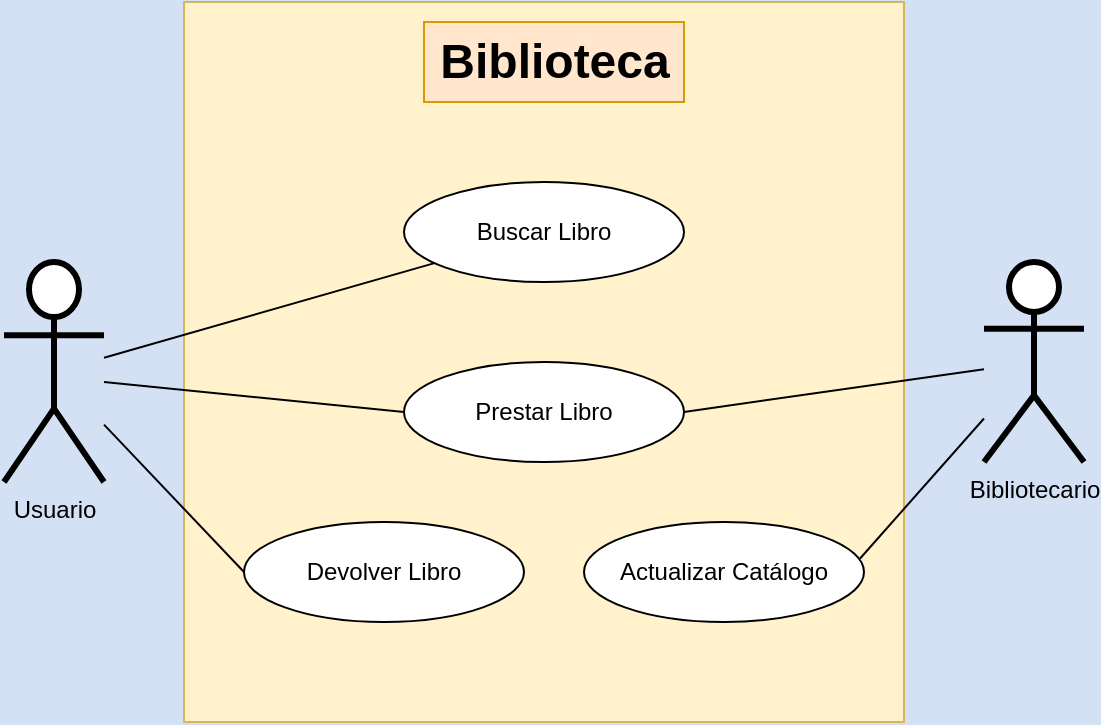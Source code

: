 <mxfile version="22.1.21" type="github">
  <diagram name="Página-1" id="Riw7ORk4q9Sf7HXYTesq">
    <mxGraphModel dx="909" dy="500" grid="0" gridSize="10" guides="1" tooltips="1" connect="1" arrows="1" fold="1" page="1" pageScale="1" pageWidth="827" pageHeight="1169" background="#D4E1F5" math="0" shadow="0">
      <root>
        <mxCell id="0" />
        <mxCell id="1" parent="0" />
        <mxCell id="ROAAnvuw7xD0VsjCzzO7-4" value="" style="whiteSpace=wrap;html=1;aspect=fixed;fillColor=#fff2cc;strokeColor=#d6b656;" vertex="1" parent="1">
          <mxGeometry x="180" y="60" width="360" height="360" as="geometry" />
        </mxCell>
        <mxCell id="ROAAnvuw7xD0VsjCzzO7-1" value="Usuario" style="shape=umlActor;verticalLabelPosition=bottom;verticalAlign=top;html=1;outlineConnect=0;strokeWidth=3;" vertex="1" parent="1">
          <mxGeometry x="90" y="190" width="50" height="110" as="geometry" />
        </mxCell>
        <mxCell id="ROAAnvuw7xD0VsjCzzO7-14" style="rounded=0;orthogonalLoop=1;jettySize=auto;html=1;endArrow=none;endFill=0;entryX=1;entryY=0.5;entryDx=0;entryDy=0;" edge="1" parent="1" source="ROAAnvuw7xD0VsjCzzO7-3" target="ROAAnvuw7xD0VsjCzzO7-11">
          <mxGeometry relative="1" as="geometry" />
        </mxCell>
        <mxCell id="ROAAnvuw7xD0VsjCzzO7-3" value="Bibliotecario&lt;br&gt;" style="shape=umlActor;verticalLabelPosition=bottom;verticalAlign=top;html=1;outlineConnect=0;strokeWidth=3;" vertex="1" parent="1">
          <mxGeometry x="580" y="190" width="50" height="100" as="geometry" />
        </mxCell>
        <mxCell id="ROAAnvuw7xD0VsjCzzO7-7" value="Biblioteca" style="text;strokeColor=#d79b00;fillColor=#ffe6cc;html=1;fontSize=24;fontStyle=1;verticalAlign=middle;align=center;" vertex="1" parent="1">
          <mxGeometry x="300" y="70" width="130" height="40" as="geometry" />
        </mxCell>
        <mxCell id="ROAAnvuw7xD0VsjCzzO7-16" style="rounded=0;orthogonalLoop=1;jettySize=auto;html=1;endArrow=none;endFill=0;" edge="1" parent="1" source="ROAAnvuw7xD0VsjCzzO7-10" target="ROAAnvuw7xD0VsjCzzO7-1">
          <mxGeometry relative="1" as="geometry" />
        </mxCell>
        <mxCell id="ROAAnvuw7xD0VsjCzzO7-10" value="Buscar Libro" style="ellipse;whiteSpace=wrap;html=1;" vertex="1" parent="1">
          <mxGeometry x="290" y="150" width="140" height="50" as="geometry" />
        </mxCell>
        <mxCell id="ROAAnvuw7xD0VsjCzzO7-18" style="rounded=0;orthogonalLoop=1;jettySize=auto;html=1;endArrow=none;endFill=0;exitX=0;exitY=0.5;exitDx=0;exitDy=0;" edge="1" parent="1" source="ROAAnvuw7xD0VsjCzzO7-11">
          <mxGeometry relative="1" as="geometry">
            <mxPoint x="140" y="250" as="targetPoint" />
          </mxGeometry>
        </mxCell>
        <mxCell id="ROAAnvuw7xD0VsjCzzO7-11" value="Prestar Libro" style="ellipse;whiteSpace=wrap;html=1;" vertex="1" parent="1">
          <mxGeometry x="290" y="240" width="140" height="50" as="geometry" />
        </mxCell>
        <mxCell id="ROAAnvuw7xD0VsjCzzO7-17" style="rounded=0;orthogonalLoop=1;jettySize=auto;html=1;endArrow=none;endFill=0;exitX=0;exitY=0.5;exitDx=0;exitDy=0;" edge="1" parent="1" source="ROAAnvuw7xD0VsjCzzO7-12" target="ROAAnvuw7xD0VsjCzzO7-1">
          <mxGeometry relative="1" as="geometry">
            <mxPoint x="160" y="260" as="targetPoint" />
          </mxGeometry>
        </mxCell>
        <mxCell id="ROAAnvuw7xD0VsjCzzO7-12" value="Devolver Libro" style="ellipse;whiteSpace=wrap;html=1;" vertex="1" parent="1">
          <mxGeometry x="210" y="320" width="140" height="50" as="geometry" />
        </mxCell>
        <mxCell id="ROAAnvuw7xD0VsjCzzO7-15" style="rounded=0;orthogonalLoop=1;jettySize=auto;html=1;endArrow=none;endFill=0;exitX=0.986;exitY=0.365;exitDx=0;exitDy=0;exitPerimeter=0;" edge="1" parent="1" source="ROAAnvuw7xD0VsjCzzO7-13" target="ROAAnvuw7xD0VsjCzzO7-3">
          <mxGeometry relative="1" as="geometry" />
        </mxCell>
        <mxCell id="ROAAnvuw7xD0VsjCzzO7-13" value="Actualizar Catálogo" style="ellipse;whiteSpace=wrap;html=1;" vertex="1" parent="1">
          <mxGeometry x="380" y="320" width="140" height="50" as="geometry" />
        </mxCell>
      </root>
    </mxGraphModel>
  </diagram>
</mxfile>
